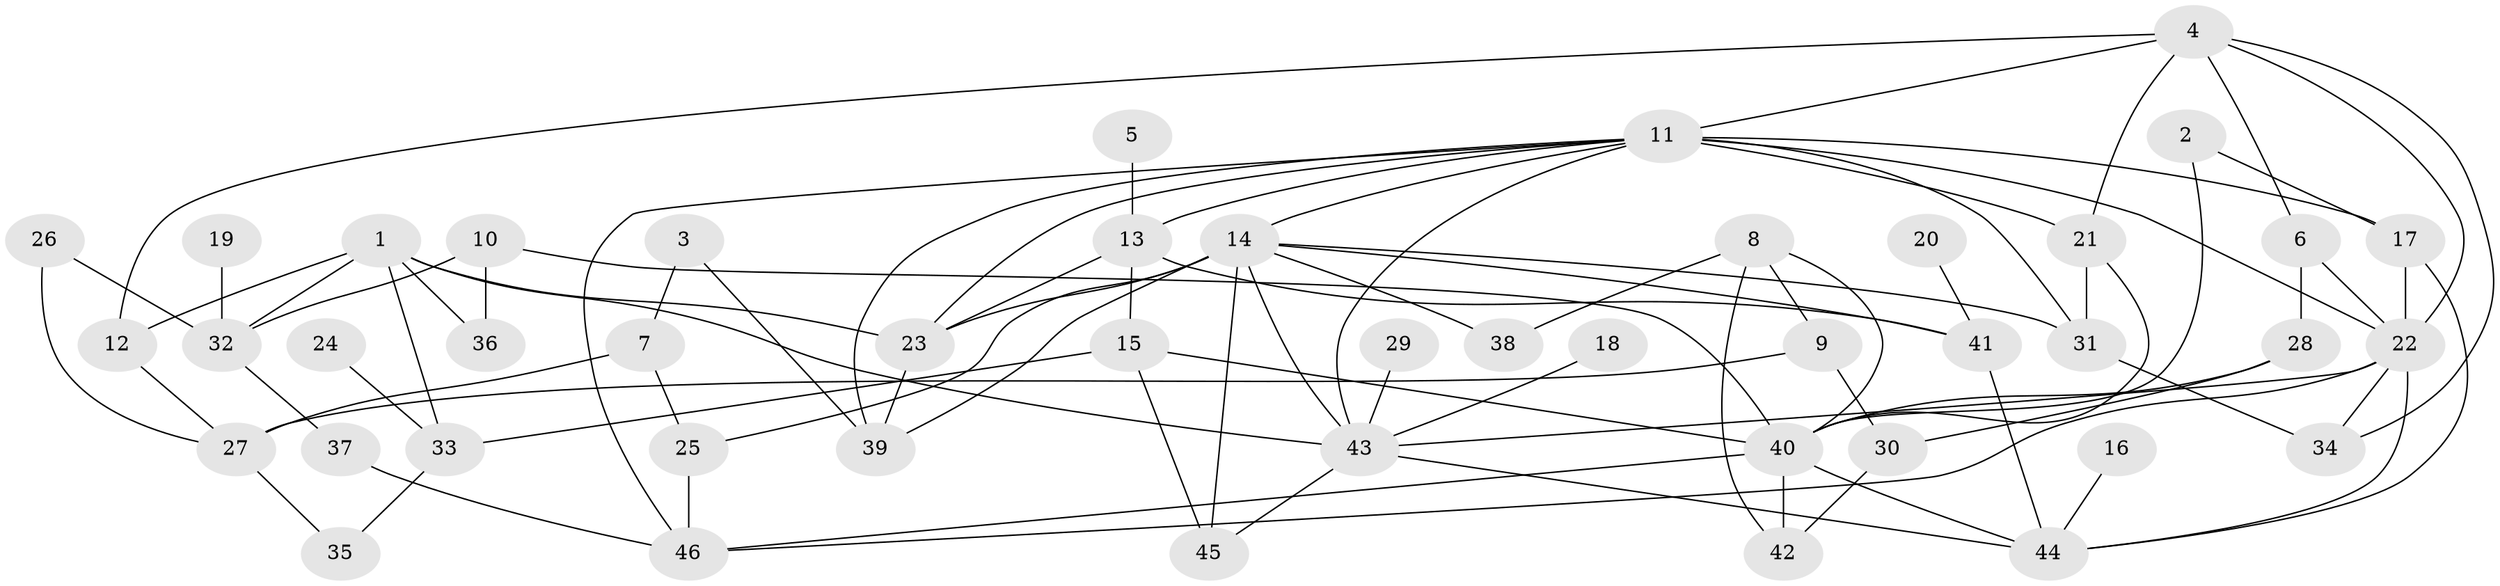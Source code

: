 // original degree distribution, {12: 0.01098901098901099, 5: 0.10989010989010989, 4: 0.13186813186813187, 9: 0.01098901098901099, 10: 0.01098901098901099, 6: 0.04395604395604396, 2: 0.31868131868131866, 3: 0.14285714285714285, 1: 0.21978021978021978}
// Generated by graph-tools (version 1.1) at 2025/01/03/09/25 03:01:00]
// undirected, 46 vertices, 87 edges
graph export_dot {
graph [start="1"]
  node [color=gray90,style=filled];
  1;
  2;
  3;
  4;
  5;
  6;
  7;
  8;
  9;
  10;
  11;
  12;
  13;
  14;
  15;
  16;
  17;
  18;
  19;
  20;
  21;
  22;
  23;
  24;
  25;
  26;
  27;
  28;
  29;
  30;
  31;
  32;
  33;
  34;
  35;
  36;
  37;
  38;
  39;
  40;
  41;
  42;
  43;
  44;
  45;
  46;
  1 -- 12 [weight=1.0];
  1 -- 23 [weight=1.0];
  1 -- 32 [weight=1.0];
  1 -- 33 [weight=1.0];
  1 -- 36 [weight=1.0];
  1 -- 43 [weight=1.0];
  2 -- 17 [weight=1.0];
  2 -- 40 [weight=1.0];
  3 -- 7 [weight=1.0];
  3 -- 39 [weight=1.0];
  4 -- 6 [weight=1.0];
  4 -- 11 [weight=1.0];
  4 -- 12 [weight=1.0];
  4 -- 21 [weight=1.0];
  4 -- 22 [weight=1.0];
  4 -- 34 [weight=1.0];
  5 -- 13 [weight=1.0];
  6 -- 22 [weight=1.0];
  6 -- 28 [weight=1.0];
  7 -- 25 [weight=1.0];
  7 -- 27 [weight=1.0];
  8 -- 9 [weight=1.0];
  8 -- 38 [weight=1.0];
  8 -- 40 [weight=1.0];
  8 -- 42 [weight=1.0];
  9 -- 27 [weight=2.0];
  9 -- 30 [weight=2.0];
  10 -- 32 [weight=1.0];
  10 -- 36 [weight=1.0];
  10 -- 40 [weight=1.0];
  11 -- 13 [weight=1.0];
  11 -- 14 [weight=1.0];
  11 -- 17 [weight=1.0];
  11 -- 21 [weight=1.0];
  11 -- 22 [weight=2.0];
  11 -- 23 [weight=1.0];
  11 -- 31 [weight=1.0];
  11 -- 39 [weight=1.0];
  11 -- 43 [weight=1.0];
  11 -- 46 [weight=1.0];
  12 -- 27 [weight=1.0];
  13 -- 15 [weight=1.0];
  13 -- 23 [weight=1.0];
  13 -- 41 [weight=1.0];
  14 -- 23 [weight=1.0];
  14 -- 25 [weight=1.0];
  14 -- 31 [weight=1.0];
  14 -- 38 [weight=1.0];
  14 -- 39 [weight=1.0];
  14 -- 41 [weight=1.0];
  14 -- 43 [weight=1.0];
  14 -- 45 [weight=1.0];
  15 -- 33 [weight=1.0];
  15 -- 40 [weight=1.0];
  15 -- 45 [weight=1.0];
  16 -- 44 [weight=1.0];
  17 -- 22 [weight=1.0];
  17 -- 44 [weight=1.0];
  18 -- 43 [weight=1.0];
  19 -- 32 [weight=1.0];
  20 -- 41 [weight=1.0];
  21 -- 31 [weight=1.0];
  21 -- 40 [weight=1.0];
  22 -- 34 [weight=1.0];
  22 -- 43 [weight=1.0];
  22 -- 44 [weight=1.0];
  22 -- 46 [weight=1.0];
  23 -- 39 [weight=1.0];
  24 -- 33 [weight=1.0];
  25 -- 46 [weight=1.0];
  26 -- 27 [weight=1.0];
  26 -- 32 [weight=1.0];
  27 -- 35 [weight=1.0];
  28 -- 30 [weight=1.0];
  28 -- 40 [weight=1.0];
  29 -- 43 [weight=1.0];
  30 -- 42 [weight=1.0];
  31 -- 34 [weight=1.0];
  32 -- 37 [weight=1.0];
  33 -- 35 [weight=1.0];
  37 -- 46 [weight=1.0];
  40 -- 42 [weight=1.0];
  40 -- 44 [weight=1.0];
  40 -- 46 [weight=1.0];
  41 -- 44 [weight=1.0];
  43 -- 44 [weight=1.0];
  43 -- 45 [weight=1.0];
}
